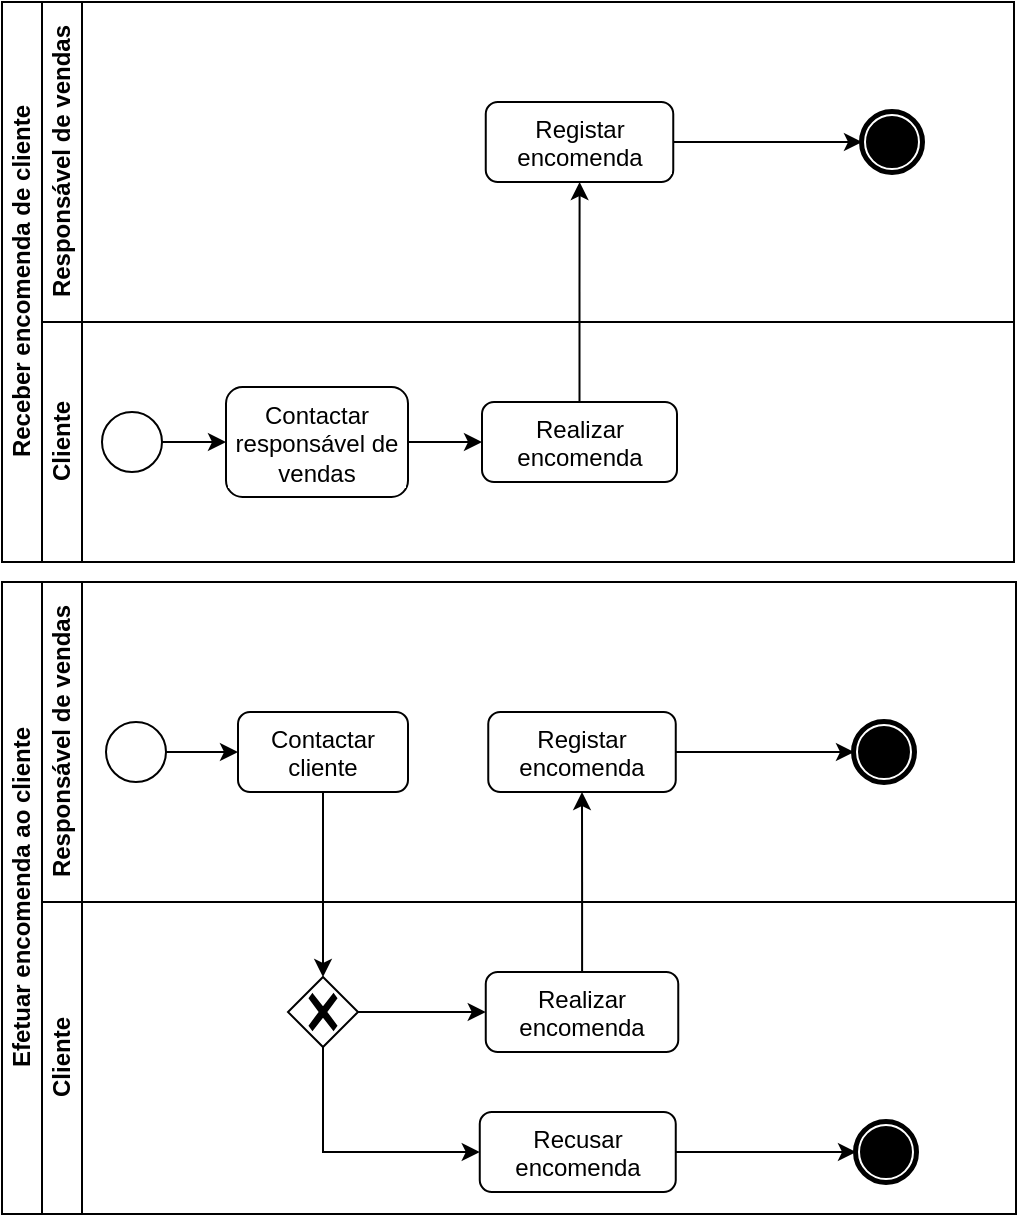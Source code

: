 <mxfile version="20.6.1" type="device" pages="4"><diagram id="prtHgNgQTEPvFCAcTncT" name="Encomenda"><mxGraphModel dx="899" dy="785" grid="0" gridSize="10" guides="1" tooltips="1" connect="1" arrows="1" fold="1" page="1" pageScale="1" pageWidth="827" pageHeight="1169" math="0" shadow="0"><root><mxCell id="0"/><mxCell id="1" parent="0"/><mxCell id="yx0AyMWjw7R9wKu44kIX-41" value="Receber encomenda de cliente" style="swimlane;html=1;childLayout=stackLayout;resizeParent=1;resizeParentMax=0;horizontal=0;startSize=20;horizontalStack=0;" vertex="1" parent="1"><mxGeometry x="130" y="20" width="506" height="280" as="geometry"/></mxCell><mxCell id="yx0AyMWjw7R9wKu44kIX-42" value="" style="edgeStyle=orthogonalEdgeStyle;rounded=0;orthogonalLoop=1;jettySize=auto;html=1;dashed=1;endArrow=none;endFill=0;" edge="1" parent="yx0AyMWjw7R9wKu44kIX-41"><mxGeometry relative="1" as="geometry"><mxPoint x="180" y="90" as="sourcePoint"/><mxPoint x="180" y="90" as="targetPoint"/></mxGeometry></mxCell><mxCell id="yx0AyMWjw7R9wKu44kIX-43" style="edgeStyle=orthogonalEdgeStyle;rounded=0;orthogonalLoop=1;jettySize=auto;html=1;endArrow=classic;endFill=1;" edge="1" parent="yx0AyMWjw7R9wKu44kIX-41"><mxGeometry relative="1" as="geometry"><mxPoint x="300" y="140" as="targetPoint"/></mxGeometry></mxCell><mxCell id="yx0AyMWjw7R9wKu44kIX-44" style="edgeStyle=orthogonalEdgeStyle;rounded=0;orthogonalLoop=1;jettySize=auto;html=1;endArrow=classic;endFill=1;" edge="1" parent="yx0AyMWjw7R9wKu44kIX-41"><mxGeometry relative="1" as="geometry"><Array as="points"><mxPoint x="180" y="220"/><mxPoint x="400" y="220"/></Array><mxPoint x="180" y="90" as="sourcePoint"/></mxGeometry></mxCell><mxCell id="yx0AyMWjw7R9wKu44kIX-45" value="Responsável de vendas" style="swimlane;html=1;startSize=20;horizontal=0;" vertex="1" parent="yx0AyMWjw7R9wKu44kIX-41"><mxGeometry x="20" width="486" height="160" as="geometry"/></mxCell><mxCell id="yx0AyMWjw7R9wKu44kIX-46" value="" style="edgeStyle=orthogonalEdgeStyle;rounded=0;orthogonalLoop=1;jettySize=auto;html=1;endArrow=classic;endFill=1;" edge="1" parent="yx0AyMWjw7R9wKu44kIX-45"><mxGeometry relative="1" as="geometry"><mxPoint x="200" y="60" as="sourcePoint"/></mxGeometry></mxCell><mxCell id="yx0AyMWjw7R9wKu44kIX-47" style="edgeStyle=orthogonalEdgeStyle;rounded=0;orthogonalLoop=1;jettySize=auto;html=1;" edge="1" parent="yx0AyMWjw7R9wKu44kIX-45" source="yx0AyMWjw7R9wKu44kIX-48" target="yx0AyMWjw7R9wKu44kIX-49"><mxGeometry relative="1" as="geometry"/></mxCell><mxCell id="yx0AyMWjw7R9wKu44kIX-48" value="Registar encomenda" style="rounded=1;whiteSpace=wrap;html=1;verticalAlign=top;labelBackgroundColor=#ffffff;" vertex="1" parent="yx0AyMWjw7R9wKu44kIX-45"><mxGeometry x="221.88" y="50" width="93.75" height="40" as="geometry"/></mxCell><mxCell id="yx0AyMWjw7R9wKu44kIX-49" value="" style="points=[[0.145,0.145,0],[0.5,0,0],[0.855,0.145,0],[1,0.5,0],[0.855,0.855,0],[0.5,1,0],[0.145,0.855,0],[0,0.5,0]];shape=mxgraph.bpmn.event;html=1;verticalLabelPosition=bottom;labelBackgroundColor=#ffffff;verticalAlign=top;align=center;perimeter=ellipsePerimeter;outlineConnect=0;aspect=fixed;outline=end;symbol=terminate;" vertex="1" parent="yx0AyMWjw7R9wKu44kIX-45"><mxGeometry x="410" y="55" width="30" height="30" as="geometry"/></mxCell><mxCell id="yx0AyMWjw7R9wKu44kIX-50" value="Cliente" style="swimlane;html=1;startSize=20;horizontal=0;" vertex="1" parent="yx0AyMWjw7R9wKu44kIX-41"><mxGeometry x="20" y="160" width="486" height="120" as="geometry"><mxRectangle x="20" y="160" width="550" height="26" as="alternateBounds"/></mxGeometry></mxCell><mxCell id="yx0AyMWjw7R9wKu44kIX-51" value="" style="edgeStyle=orthogonalEdgeStyle;rounded=0;orthogonalLoop=1;jettySize=auto;html=1;endArrow=classic;endFill=1;" edge="1" parent="yx0AyMWjw7R9wKu44kIX-50"><mxGeometry relative="1" as="geometry"><mxPoint x="320" y="50" as="sourcePoint"/></mxGeometry></mxCell><mxCell id="yx0AyMWjw7R9wKu44kIX-52" value="" style="edgeStyle=orthogonalEdgeStyle;rounded=0;orthogonalLoop=1;jettySize=auto;html=1;" edge="1" parent="yx0AyMWjw7R9wKu44kIX-50" source="yx0AyMWjw7R9wKu44kIX-53" target="yx0AyMWjw7R9wKu44kIX-54"><mxGeometry relative="1" as="geometry"/></mxCell><mxCell id="yx0AyMWjw7R9wKu44kIX-53" value="" style="points=[[0.145,0.145,0],[0.5,0,0],[0.855,0.145,0],[1,0.5,0],[0.855,0.855,0],[0.5,1,0],[0.145,0.855,0],[0,0.5,0]];shape=mxgraph.bpmn.event;html=1;verticalLabelPosition=bottom;labelBackgroundColor=#ffffff;verticalAlign=top;align=center;perimeter=ellipsePerimeter;outlineConnect=0;aspect=fixed;outline=standard;symbol=general;" vertex="1" parent="yx0AyMWjw7R9wKu44kIX-50"><mxGeometry x="30" y="45" width="30" height="30" as="geometry"/></mxCell><mxCell id="yx0AyMWjw7R9wKu44kIX-54" value="Contactar responsável de vendas" style="rounded=1;whiteSpace=wrap;html=1;verticalAlign=top;labelBackgroundColor=#ffffff;" vertex="1" parent="yx0AyMWjw7R9wKu44kIX-50"><mxGeometry x="92" y="32.5" width="91" height="55" as="geometry"/></mxCell><mxCell id="yx0AyMWjw7R9wKu44kIX-55" value="Realizar&lt;br&gt;encomenda" style="whiteSpace=wrap;html=1;verticalAlign=top;rounded=1;labelBackgroundColor=#ffffff;" vertex="1" parent="yx0AyMWjw7R9wKu44kIX-50"><mxGeometry x="220" y="40" width="97.5" height="40" as="geometry"/></mxCell><mxCell id="yx0AyMWjw7R9wKu44kIX-56" value="" style="edgeStyle=orthogonalEdgeStyle;rounded=0;orthogonalLoop=1;jettySize=auto;html=1;" edge="1" parent="yx0AyMWjw7R9wKu44kIX-50" source="yx0AyMWjw7R9wKu44kIX-54" target="yx0AyMWjw7R9wKu44kIX-55"><mxGeometry relative="1" as="geometry"/></mxCell><mxCell id="yx0AyMWjw7R9wKu44kIX-57" style="edgeStyle=orthogonalEdgeStyle;rounded=0;orthogonalLoop=1;jettySize=auto;html=1;" edge="1" parent="yx0AyMWjw7R9wKu44kIX-41" source="yx0AyMWjw7R9wKu44kIX-55" target="yx0AyMWjw7R9wKu44kIX-48"><mxGeometry relative="1" as="geometry"/></mxCell><mxCell id="yx0AyMWjw7R9wKu44kIX-58" value="Efetuar encomenda ao cliente" style="swimlane;html=1;childLayout=stackLayout;resizeParent=1;resizeParentMax=0;horizontal=0;startSize=20;horizontalStack=0;" vertex="1" parent="1"><mxGeometry x="130" y="310" width="507" height="316" as="geometry"/></mxCell><mxCell id="yx0AyMWjw7R9wKu44kIX-59" value="" style="edgeStyle=orthogonalEdgeStyle;rounded=0;orthogonalLoop=1;jettySize=auto;html=1;dashed=1;endArrow=none;endFill=0;" edge="1" parent="yx0AyMWjw7R9wKu44kIX-58"><mxGeometry relative="1" as="geometry"><mxPoint x="180" y="90" as="sourcePoint"/><mxPoint x="180" y="90" as="targetPoint"/></mxGeometry></mxCell><mxCell id="yx0AyMWjw7R9wKu44kIX-60" style="edgeStyle=orthogonalEdgeStyle;rounded=0;orthogonalLoop=1;jettySize=auto;html=1;endArrow=classic;endFill=1;" edge="1" parent="yx0AyMWjw7R9wKu44kIX-58"><mxGeometry relative="1" as="geometry"><mxPoint x="300" y="140" as="targetPoint"/></mxGeometry></mxCell><mxCell id="yx0AyMWjw7R9wKu44kIX-61" style="edgeStyle=orthogonalEdgeStyle;rounded=0;orthogonalLoop=1;jettySize=auto;html=1;endArrow=classic;endFill=1;" edge="1" parent="yx0AyMWjw7R9wKu44kIX-58"><mxGeometry relative="1" as="geometry"><Array as="points"><mxPoint x="180" y="220"/><mxPoint x="400" y="220"/></Array><mxPoint x="180" y="90" as="sourcePoint"/></mxGeometry></mxCell><mxCell id="yx0AyMWjw7R9wKu44kIX-62" value="Responsável de vendas" style="swimlane;html=1;startSize=20;horizontal=0;" vertex="1" parent="yx0AyMWjw7R9wKu44kIX-58"><mxGeometry x="20" width="487" height="160" as="geometry"/></mxCell><mxCell id="yx0AyMWjw7R9wKu44kIX-63" value="" style="edgeStyle=orthogonalEdgeStyle;rounded=0;orthogonalLoop=1;jettySize=auto;html=1;endArrow=classic;endFill=1;" edge="1" parent="yx0AyMWjw7R9wKu44kIX-62"><mxGeometry relative="1" as="geometry"><mxPoint x="200" y="60" as="sourcePoint"/></mxGeometry></mxCell><mxCell id="yx0AyMWjw7R9wKu44kIX-64" style="edgeStyle=orthogonalEdgeStyle;rounded=0;orthogonalLoop=1;jettySize=auto;html=1;" edge="1" parent="yx0AyMWjw7R9wKu44kIX-62" source="yx0AyMWjw7R9wKu44kIX-65" target="yx0AyMWjw7R9wKu44kIX-66"><mxGeometry relative="1" as="geometry"/></mxCell><mxCell id="yx0AyMWjw7R9wKu44kIX-65" value="Registar encomenda" style="rounded=1;whiteSpace=wrap;html=1;verticalAlign=top;labelBackgroundColor=#ffffff;" vertex="1" parent="yx0AyMWjw7R9wKu44kIX-62"><mxGeometry x="223.13" y="65" width="93.75" height="40" as="geometry"/></mxCell><mxCell id="yx0AyMWjw7R9wKu44kIX-66" value="" style="points=[[0.145,0.145,0],[0.5,0,0],[0.855,0.145,0],[1,0.5,0],[0.855,0.855,0],[0.5,1,0],[0.145,0.855,0],[0,0.5,0]];shape=mxgraph.bpmn.event;html=1;verticalLabelPosition=bottom;labelBackgroundColor=#ffffff;verticalAlign=top;align=center;perimeter=ellipsePerimeter;outlineConnect=0;aspect=fixed;outline=end;symbol=terminate;" vertex="1" parent="yx0AyMWjw7R9wKu44kIX-62"><mxGeometry x="406" y="70" width="30" height="30" as="geometry"/></mxCell><mxCell id="yx0AyMWjw7R9wKu44kIX-67" value="" style="points=[[0.145,0.145,0],[0.5,0,0],[0.855,0.145,0],[1,0.5,0],[0.855,0.855,0],[0.5,1,0],[0.145,0.855,0],[0,0.5,0]];shape=mxgraph.bpmn.event;html=1;verticalLabelPosition=bottom;labelBackgroundColor=#ffffff;verticalAlign=top;align=center;perimeter=ellipsePerimeter;outlineConnect=0;aspect=fixed;outline=standard;symbol=general;" vertex="1" parent="yx0AyMWjw7R9wKu44kIX-62"><mxGeometry x="32" y="70" width="30" height="30" as="geometry"/></mxCell><mxCell id="yx0AyMWjw7R9wKu44kIX-68" value="Contactar cliente" style="rounded=1;whiteSpace=wrap;html=1;verticalAlign=top;labelBackgroundColor=#ffffff;" vertex="1" parent="yx0AyMWjw7R9wKu44kIX-62"><mxGeometry x="98" y="65" width="85" height="40" as="geometry"/></mxCell><mxCell id="yx0AyMWjw7R9wKu44kIX-69" value="" style="edgeStyle=orthogonalEdgeStyle;rounded=0;orthogonalLoop=1;jettySize=auto;html=1;" edge="1" parent="yx0AyMWjw7R9wKu44kIX-62" source="yx0AyMWjw7R9wKu44kIX-67" target="yx0AyMWjw7R9wKu44kIX-68"><mxGeometry relative="1" as="geometry"/></mxCell><mxCell id="yx0AyMWjw7R9wKu44kIX-70" style="edgeStyle=orthogonalEdgeStyle;rounded=0;orthogonalLoop=1;jettySize=auto;html=1;" edge="1" parent="yx0AyMWjw7R9wKu44kIX-58" source="yx0AyMWjw7R9wKu44kIX-74" target="yx0AyMWjw7R9wKu44kIX-65"><mxGeometry relative="1" as="geometry"/></mxCell><mxCell id="yx0AyMWjw7R9wKu44kIX-71" style="edgeStyle=none;html=1;" edge="1" parent="yx0AyMWjw7R9wKu44kIX-58" source="yx0AyMWjw7R9wKu44kIX-68" target="yx0AyMWjw7R9wKu44kIX-77"><mxGeometry relative="1" as="geometry"/></mxCell><mxCell id="yx0AyMWjw7R9wKu44kIX-72" value="Cliente" style="swimlane;html=1;startSize=20;horizontal=0;" vertex="1" parent="yx0AyMWjw7R9wKu44kIX-58"><mxGeometry x="20" y="160" width="487" height="156" as="geometry"/></mxCell><mxCell id="yx0AyMWjw7R9wKu44kIX-73" value="" style="edgeStyle=orthogonalEdgeStyle;rounded=0;orthogonalLoop=1;jettySize=auto;html=1;endArrow=classic;endFill=1;" edge="1" parent="yx0AyMWjw7R9wKu44kIX-72"><mxGeometry relative="1" as="geometry"><mxPoint x="320" y="50" as="sourcePoint"/></mxGeometry></mxCell><mxCell id="yx0AyMWjw7R9wKu44kIX-74" value="Realizar&lt;br&gt;encomenda" style="whiteSpace=wrap;html=1;verticalAlign=top;rounded=1;labelBackgroundColor=#ffffff;" vertex="1" parent="yx0AyMWjw7R9wKu44kIX-72"><mxGeometry x="221.88" y="35" width="96.25" height="40" as="geometry"/></mxCell><mxCell id="yx0AyMWjw7R9wKu44kIX-76" style="edgeStyle=none;html=1;entryX=0;entryY=0.5;entryDx=0;entryDy=0;" edge="1" parent="yx0AyMWjw7R9wKu44kIX-72" source="yx0AyMWjw7R9wKu44kIX-77" target="yx0AyMWjw7R9wKu44kIX-74"><mxGeometry relative="1" as="geometry"/></mxCell><mxCell id="9KT2LvJoQJHyQnMYG8sa-1" style="edgeStyle=orthogonalEdgeStyle;rounded=0;orthogonalLoop=1;jettySize=auto;html=1;" edge="1" parent="yx0AyMWjw7R9wKu44kIX-72" source="yx0AyMWjw7R9wKu44kIX-77" target="yx0AyMWjw7R9wKu44kIX-79"><mxGeometry relative="1" as="geometry"><Array as="points"><mxPoint x="141" y="125"/></Array></mxGeometry></mxCell><mxCell id="yx0AyMWjw7R9wKu44kIX-77" value="" style="points=[[0.25,0.25,0],[0.5,0,0],[0.75,0.25,0],[1,0.5,0],[0.75,0.75,0],[0.5,1,0],[0.25,0.75,0],[0,0.5,0]];shape=mxgraph.bpmn.gateway2;html=1;verticalLabelPosition=bottom;labelBackgroundColor=#ffffff;verticalAlign=top;align=center;perimeter=rhombusPerimeter;outlineConnect=0;outline=none;symbol=none;gwType=exclusive;" vertex="1" parent="yx0AyMWjw7R9wKu44kIX-72"><mxGeometry x="123" y="37.5" width="35" height="35" as="geometry"/></mxCell><mxCell id="yx0AyMWjw7R9wKu44kIX-78" style="edgeStyle=none;html=1;entryX=0;entryY=0.5;entryDx=0;entryDy=0;entryPerimeter=0;" edge="1" parent="yx0AyMWjw7R9wKu44kIX-72" source="yx0AyMWjw7R9wKu44kIX-79" target="yx0AyMWjw7R9wKu44kIX-80"><mxGeometry relative="1" as="geometry"/></mxCell><mxCell id="yx0AyMWjw7R9wKu44kIX-79" value="Recusar encomenda" style="whiteSpace=wrap;html=1;verticalAlign=top;rounded=1;labelBackgroundColor=#ffffff;" vertex="1" parent="yx0AyMWjw7R9wKu44kIX-72"><mxGeometry x="218.88" y="105" width="98" height="40" as="geometry"/></mxCell><mxCell id="yx0AyMWjw7R9wKu44kIX-80" value="" style="points=[[0.145,0.145,0],[0.5,0,0],[0.855,0.145,0],[1,0.5,0],[0.855,0.855,0],[0.5,1,0],[0.145,0.855,0],[0,0.5,0]];shape=mxgraph.bpmn.event;html=1;verticalLabelPosition=bottom;labelBackgroundColor=#ffffff;verticalAlign=top;align=center;perimeter=ellipsePerimeter;outlineConnect=0;aspect=fixed;outline=end;symbol=terminate;" vertex="1" parent="yx0AyMWjw7R9wKu44kIX-72"><mxGeometry x="407" y="110" width="30" height="30" as="geometry"/></mxCell></root></mxGraphModel></diagram><diagram id="d-BW52zrwk_CyAHtJiAU" name="Pagamento"><mxGraphModel dx="989" dy="863" grid="0" gridSize="10" guides="1" tooltips="1" connect="1" arrows="1" fold="1" page="1" pageScale="1" pageWidth="827" pageHeight="1169" math="0" shadow="0"><root><mxCell id="0"/><mxCell id="1" parent="0"/><mxCell id="eBTcU41sorXh6YtexqLI-1" value="Pagamento da encomenda" style="swimlane;html=1;childLayout=stackLayout;resizeParent=1;resizeParentMax=0;horizontal=0;startSize=20;horizontalStack=0;" parent="1" vertex="1"><mxGeometry x="100" y="60" width="570" height="280" as="geometry"/></mxCell><mxCell id="eBTcU41sorXh6YtexqLI-2" value="" style="edgeStyle=orthogonalEdgeStyle;rounded=0;orthogonalLoop=1;jettySize=auto;html=1;dashed=1;endArrow=none;endFill=0;" parent="eBTcU41sorXh6YtexqLI-1" edge="1"><mxGeometry relative="1" as="geometry"><mxPoint x="180" y="90" as="sourcePoint"/><mxPoint x="180" y="90" as="targetPoint"/></mxGeometry></mxCell><mxCell id="eBTcU41sorXh6YtexqLI-3" style="edgeStyle=orthogonalEdgeStyle;rounded=0;orthogonalLoop=1;jettySize=auto;html=1;endArrow=classic;endFill=1;" parent="eBTcU41sorXh6YtexqLI-1" edge="1"><mxGeometry relative="1" as="geometry"><mxPoint x="300" y="140" as="targetPoint"/></mxGeometry></mxCell><mxCell id="eBTcU41sorXh6YtexqLI-4" style="edgeStyle=orthogonalEdgeStyle;rounded=0;orthogonalLoop=1;jettySize=auto;html=1;endArrow=classic;endFill=1;" parent="eBTcU41sorXh6YtexqLI-1" edge="1"><mxGeometry relative="1" as="geometry"><Array as="points"><mxPoint x="180" y="220"/><mxPoint x="400" y="220"/></Array><mxPoint x="180" y="90" as="sourcePoint"/></mxGeometry></mxCell><mxCell id="eBTcU41sorXh6YtexqLI-5" value="Responsável de vendas" style="swimlane;html=1;startSize=20;horizontal=0;" parent="eBTcU41sorXh6YtexqLI-1" vertex="1"><mxGeometry x="20" width="550" height="160" as="geometry"/></mxCell><mxCell id="eBTcU41sorXh6YtexqLI-6" value="" style="edgeStyle=orthogonalEdgeStyle;rounded=0;orthogonalLoop=1;jettySize=auto;html=1;endArrow=classic;endFill=1;" parent="eBTcU41sorXh6YtexqLI-5" edge="1"><mxGeometry relative="1" as="geometry"><mxPoint x="200" y="60" as="sourcePoint"/></mxGeometry></mxCell><mxCell id="eBTcU41sorXh6YtexqLI-8" value="Regista pagamento" style="rounded=1;whiteSpace=wrap;html=1;verticalAlign=top;labelBackgroundColor=#ffffff;" parent="eBTcU41sorXh6YtexqLI-5" vertex="1"><mxGeometry x="221.88" y="50" width="93.75" height="40" as="geometry"/></mxCell><mxCell id="eBTcU41sorXh6YtexqLI-9" value="" style="points=[[0.145,0.145,0],[0.5,0,0],[0.855,0.145,0],[1,0.5,0],[0.855,0.855,0],[0.5,1,0],[0.145,0.855,0],[0,0.5,0]];shape=mxgraph.bpmn.event;html=1;verticalLabelPosition=bottom;labelBackgroundColor=#ffffff;verticalAlign=top;align=center;perimeter=ellipsePerimeter;outlineConnect=0;aspect=fixed;outline=end;symbol=terminate;" parent="eBTcU41sorXh6YtexqLI-5" vertex="1"><mxGeometry x="480" y="55" width="30" height="30" as="geometry"/></mxCell><mxCell id="OiMQ0ruZ9SNspKsu7AdL-2" style="edgeStyle=orthogonalEdgeStyle;rounded=0;orthogonalLoop=1;jettySize=auto;html=1;" parent="eBTcU41sorXh6YtexqLI-5" source="eBTcU41sorXh6YtexqLI-8" target="eBTcU41sorXh6YtexqLI-9" edge="1"><mxGeometry relative="1" as="geometry"><mxPoint x="400" y="160" as="targetPoint"/></mxGeometry></mxCell><mxCell id="eBTcU41sorXh6YtexqLI-10" value="Cliente" style="swimlane;html=1;startSize=20;horizontal=0;" parent="eBTcU41sorXh6YtexqLI-1" vertex="1"><mxGeometry x="20" y="160" width="550" height="120" as="geometry"/></mxCell><mxCell id="eBTcU41sorXh6YtexqLI-11" value="" style="edgeStyle=orthogonalEdgeStyle;rounded=0;orthogonalLoop=1;jettySize=auto;html=1;endArrow=classic;endFill=1;" parent="eBTcU41sorXh6YtexqLI-10" edge="1"><mxGeometry relative="1" as="geometry"><mxPoint x="320" y="50" as="sourcePoint"/></mxGeometry></mxCell><mxCell id="eBTcU41sorXh6YtexqLI-12" value="" style="edgeStyle=orthogonalEdgeStyle;rounded=0;orthogonalLoop=1;jettySize=auto;html=1;" parent="eBTcU41sorXh6YtexqLI-10" source="eBTcU41sorXh6YtexqLI-13" target="eBTcU41sorXh6YtexqLI-14" edge="1"><mxGeometry relative="1" as="geometry"/></mxCell><mxCell id="eBTcU41sorXh6YtexqLI-13" value="" style="points=[[0.145,0.145,0],[0.5,0,0],[0.855,0.145,0],[1,0.5,0],[0.855,0.855,0],[0.5,1,0],[0.145,0.855,0],[0,0.5,0]];shape=mxgraph.bpmn.event;html=1;verticalLabelPosition=bottom;labelBackgroundColor=#ffffff;verticalAlign=top;align=center;perimeter=ellipsePerimeter;outlineConnect=0;aspect=fixed;outline=standard;symbol=general;" parent="eBTcU41sorXh6YtexqLI-10" vertex="1"><mxGeometry x="30" y="45" width="30" height="30" as="geometry"/></mxCell><mxCell id="eBTcU41sorXh6YtexqLI-14" value="Realiza pagamento" style="rounded=1;whiteSpace=wrap;html=1;verticalAlign=top;labelBackgroundColor=#ffffff;" parent="eBTcU41sorXh6YtexqLI-10" vertex="1"><mxGeometry x="95" y="40" width="85" height="40" as="geometry"/></mxCell><mxCell id="OiMQ0ruZ9SNspKsu7AdL-1" style="edgeStyle=orthogonalEdgeStyle;rounded=0;orthogonalLoop=1;jettySize=auto;html=1;" parent="eBTcU41sorXh6YtexqLI-1" source="eBTcU41sorXh6YtexqLI-14" target="eBTcU41sorXh6YtexqLI-8" edge="1"><mxGeometry relative="1" as="geometry"/></mxCell></root></mxGraphModel></diagram><diagram id="e7WQ49J3M4YgBB8D_VB8" name="Envio"><mxGraphModel dx="989" dy="863" grid="0" gridSize="10" guides="1" tooltips="1" connect="1" arrows="1" fold="1" page="1" pageScale="1" pageWidth="827" pageHeight="1169" math="0" shadow="0"><root><mxCell id="0"/><mxCell id="1" parent="0"/><mxCell id="b9BTjIUpl70QoIJLo-GE-1" value="Envio da encomenda" style="swimlane;html=1;childLayout=stackLayout;resizeParent=1;resizeParentMax=0;horizontal=0;startSize=20;horizontalStack=0;" parent="1" vertex="1"><mxGeometry x="36" y="33" width="777" height="417" as="geometry"/></mxCell><mxCell id="b9BTjIUpl70QoIJLo-GE-3" style="edgeStyle=orthogonalEdgeStyle;rounded=0;orthogonalLoop=1;jettySize=auto;html=1;endArrow=classic;endFill=1;" parent="b9BTjIUpl70QoIJLo-GE-1" edge="1"><mxGeometry relative="1" as="geometry"><mxPoint x="300" y="140" as="targetPoint"/></mxGeometry></mxCell><mxCell id="b9BTjIUpl70QoIJLo-GE-4" style="edgeStyle=orthogonalEdgeStyle;rounded=0;orthogonalLoop=1;jettySize=auto;html=1;endArrow=classic;endFill=1;" parent="b9BTjIUpl70QoIJLo-GE-1" edge="1"><mxGeometry relative="1" as="geometry"><Array as="points"><mxPoint x="180" y="220"/><mxPoint x="400" y="220"/></Array><mxPoint x="180" y="90" as="sourcePoint"/></mxGeometry></mxCell><mxCell id="b9BTjIUpl70QoIJLo-GE-2" value="" style="edgeStyle=orthogonalEdgeStyle;rounded=0;orthogonalLoop=1;jettySize=auto;html=1;dashed=1;endArrow=none;endFill=0;" parent="b9BTjIUpl70QoIJLo-GE-1" edge="1"><mxGeometry relative="1" as="geometry"><mxPoint x="222" y="88.25" as="sourcePoint"/><mxPoint x="222" y="88.25" as="targetPoint"/></mxGeometry></mxCell><mxCell id="b9BTjIUpl70QoIJLo-GE-5" value="Responsável de vendas" style="swimlane;html=1;startSize=20;horizontal=0;" parent="b9BTjIUpl70QoIJLo-GE-1" vertex="1"><mxGeometry x="20" width="757" height="188" as="geometry"/></mxCell><mxCell id="b9BTjIUpl70QoIJLo-GE-6" value="" style="edgeStyle=orthogonalEdgeStyle;rounded=0;orthogonalLoop=1;jettySize=auto;html=1;endArrow=classic;endFill=1;" parent="b9BTjIUpl70QoIJLo-GE-5" edge="1"><mxGeometry relative="1" as="geometry"><mxPoint x="200" y="60" as="sourcePoint"/></mxGeometry></mxCell><mxCell id="tFDobu5jFCyrruLnfDsz-2" style="edgeStyle=orthogonalEdgeStyle;rounded=0;orthogonalLoop=1;jettySize=auto;html=1;" parent="b9BTjIUpl70QoIJLo-GE-5" source="b9BTjIUpl70QoIJLo-GE-13" target="tFDobu5jFCyrruLnfDsz-1" edge="1"><mxGeometry relative="1" as="geometry"/></mxCell><mxCell id="b9BTjIUpl70QoIJLo-GE-13" value="" style="points=[[0.145,0.145,0],[0.5,0,0],[0.855,0.145,0],[1,0.5,0],[0.855,0.855,0],[0.5,1,0],[0.145,0.855,0],[0,0.5,0]];shape=mxgraph.bpmn.event;html=1;verticalLabelPosition=bottom;labelBackgroundColor=#ffffff;verticalAlign=top;align=center;perimeter=ellipsePerimeter;outlineConnect=0;aspect=fixed;outline=standard;symbol=general;" parent="b9BTjIUpl70QoIJLo-GE-5" vertex="1"><mxGeometry x="30" y="45" width="30" height="30" as="geometry"/></mxCell><mxCell id="b9BTjIUpl70QoIJLo-GE-14" value="Empacotar encomenda" style="rounded=1;whiteSpace=wrap;html=1;verticalAlign=top;labelBackgroundColor=#ffffff;" parent="b9BTjIUpl70QoIJLo-GE-5" vertex="1"><mxGeometry x="438" y="40" width="85" height="40" as="geometry"/></mxCell><mxCell id="b9BTjIUpl70QoIJLo-GE-29" value="" style="edgeStyle=orthogonalEdgeStyle;rounded=0;orthogonalLoop=1;jettySize=auto;html=1;" parent="b9BTjIUpl70QoIJLo-GE-5" source="b9BTjIUpl70QoIJLo-GE-27" target="b9BTjIUpl70QoIJLo-GE-30" edge="1"><mxGeometry relative="1" as="geometry"><mxPoint x="614" y="67" as="targetPoint"/></mxGeometry></mxCell><mxCell id="b9BTjIUpl70QoIJLo-GE-27" value="Entregar&amp;nbsp;à transportadora" style="rounded=1;whiteSpace=wrap;html=1;verticalAlign=top;labelBackgroundColor=#ffffff;" parent="b9BTjIUpl70QoIJLo-GE-5" vertex="1"><mxGeometry x="588" y="40" width="85" height="40" as="geometry"/></mxCell><mxCell id="b9BTjIUpl70QoIJLo-GE-26" value="" style="edgeStyle=orthogonalEdgeStyle;rounded=0;orthogonalLoop=1;jettySize=auto;html=1;" parent="b9BTjIUpl70QoIJLo-GE-5" source="b9BTjIUpl70QoIJLo-GE-14" target="b9BTjIUpl70QoIJLo-GE-27" edge="1"><mxGeometry relative="1" as="geometry"><mxPoint x="398.5" y="65.75" as="targetPoint"/></mxGeometry></mxCell><mxCell id="b9BTjIUpl70QoIJLo-GE-30" value="Alterar estado da encomenda (SHIPPED)" style="rounded=1;whiteSpace=wrap;html=1;verticalAlign=top;labelBackgroundColor=#ffffff;" parent="b9BTjIUpl70QoIJLo-GE-5" vertex="1"><mxGeometry x="575.5" y="115" width="110" height="60" as="geometry"/></mxCell><mxCell id="q51dZO_W3QpwPdn9Uzgo-1" style="edgeStyle=orthogonalEdgeStyle;rounded=0;orthogonalLoop=1;jettySize=auto;html=1;" parent="b9BTjIUpl70QoIJLo-GE-5" source="tFDobu5jFCyrruLnfDsz-1" target="q51dZO_W3QpwPdn9Uzgo-2" edge="1"><mxGeometry relative="1" as="geometry"><mxPoint x="276" y="60" as="targetPoint"/></mxGeometry></mxCell><mxCell id="tFDobu5jFCyrruLnfDsz-1" value="Verificar existência de stock no armazém mais próximo" style="rounded=1;whiteSpace=wrap;html=1;verticalAlign=top;labelBackgroundColor=#ffffff;" parent="b9BTjIUpl70QoIJLo-GE-5" vertex="1"><mxGeometry x="95" y="31.75" width="137" height="56.5" as="geometry"/></mxCell><mxCell id="q51dZO_W3QpwPdn9Uzgo-4" value="Stock disponível" style="edgeStyle=orthogonalEdgeStyle;rounded=0;orthogonalLoop=1;jettySize=auto;html=1;" parent="b9BTjIUpl70QoIJLo-GE-5" source="q51dZO_W3QpwPdn9Uzgo-2" target="b9BTjIUpl70QoIJLo-GE-14" edge="1"><mxGeometry relative="1" as="geometry"/></mxCell><mxCell id="q51dZO_W3QpwPdn9Uzgo-7" value="Falta de stock" style="edgeStyle=orthogonalEdgeStyle;rounded=0;orthogonalLoop=1;jettySize=auto;html=1;" parent="b9BTjIUpl70QoIJLo-GE-5" source="q51dZO_W3QpwPdn9Uzgo-2" target="q51dZO_W3QpwPdn9Uzgo-6" edge="1"><mxGeometry relative="1" as="geometry"/></mxCell><mxCell id="q51dZO_W3QpwPdn9Uzgo-2" value="" style="points=[[0.25,0.25,0],[0.5,0,0],[0.75,0.25,0],[1,0.5,0],[0.75,0.75,0],[0.5,1,0],[0.25,0.75,0],[0,0.5,0]];shape=mxgraph.bpmn.gateway2;html=1;verticalLabelPosition=bottom;labelBackgroundColor=#ffffff;verticalAlign=top;align=center;perimeter=rhombusPerimeter;outlineConnect=0;outline=none;symbol=none;gwType=exclusive;" parent="b9BTjIUpl70QoIJLo-GE-5" vertex="1"><mxGeometry x="265" y="42.5" width="35" height="35" as="geometry"/></mxCell><mxCell id="q51dZO_W3QpwPdn9Uzgo-6" value="Solicitar produtos a outros armazéns" style="rounded=1;whiteSpace=wrap;html=1;verticalAlign=top;labelBackgroundColor=#ffffff;" parent="b9BTjIUpl70QoIJLo-GE-5" vertex="1"><mxGeometry x="206" y="124" width="153" height="42" as="geometry"/></mxCell><mxCell id="b9BTjIUpl70QoIJLo-GE-31" style="edgeStyle=orthogonalEdgeStyle;rounded=0;orthogonalLoop=1;jettySize=auto;html=1;" parent="b9BTjIUpl70QoIJLo-GE-1" source="b9BTjIUpl70QoIJLo-GE-30" target="b9BTjIUpl70QoIJLo-GE-32" edge="1"><mxGeometry relative="1" as="geometry"><mxPoint x="435" y="180" as="targetPoint"/><Array as="points"><mxPoint x="651" y="249"/><mxPoint x="651" y="249"/></Array></mxGeometry></mxCell><mxCell id="DbAmNADWj8VeYmNgdrTk-4" value="" style="edgeStyle=orthogonalEdgeStyle;rounded=0;orthogonalLoop=1;jettySize=auto;html=1;" parent="b9BTjIUpl70QoIJLo-GE-1" source="q51dZO_W3QpwPdn9Uzgo-6" target="DbAmNADWj8VeYmNgdrTk-3" edge="1"><mxGeometry relative="1" as="geometry"/></mxCell><mxCell id="b9BTjIUpl70QoIJLo-GE-10" value="Cliente" style="swimlane;html=1;startSize=20;horizontal=0;" parent="b9BTjIUpl70QoIJLo-GE-1" vertex="1"><mxGeometry x="20" y="188" width="757" height="229" as="geometry"/></mxCell><mxCell id="b9BTjIUpl70QoIJLo-GE-11" value="" style="edgeStyle=orthogonalEdgeStyle;rounded=0;orthogonalLoop=1;jettySize=auto;html=1;endArrow=classic;endFill=1;" parent="b9BTjIUpl70QoIJLo-GE-10" edge="1"><mxGeometry relative="1" as="geometry"><mxPoint x="320" y="50" as="sourcePoint"/></mxGeometry></mxCell><mxCell id="b9BTjIUpl70QoIJLo-GE-9" value="" style="points=[[0.145,0.145,0],[0.5,0,0],[0.855,0.145,0],[1,0.5,0],[0.855,0.855,0],[0.5,1,0],[0.145,0.855,0],[0,0.5,0]];shape=mxgraph.bpmn.event;html=1;verticalLabelPosition=bottom;labelBackgroundColor=#ffffff;verticalAlign=top;align=center;perimeter=ellipsePerimeter;outlineConnect=0;aspect=fixed;outline=end;symbol=terminate;" parent="b9BTjIUpl70QoIJLo-GE-10" vertex="1"><mxGeometry x="710" y="93" width="30" height="30" as="geometry"/></mxCell><mxCell id="b9BTjIUpl70QoIJLo-GE-33" style="edgeStyle=orthogonalEdgeStyle;rounded=0;orthogonalLoop=1;jettySize=auto;html=1;" parent="b9BTjIUpl70QoIJLo-GE-10" source="b9BTjIUpl70QoIJLo-GE-32" target="b9BTjIUpl70QoIJLo-GE-9" edge="1"><mxGeometry relative="1" as="geometry"/></mxCell><mxCell id="b9BTjIUpl70QoIJLo-GE-32" value="Notificar cliente do envio" style="rounded=1;whiteSpace=wrap;html=1;verticalAlign=top;labelBackgroundColor=#ffffff;" parent="b9BTjIUpl70QoIJLo-GE-10" vertex="1"><mxGeometry x="568" y="89" width="115" height="42" as="geometry"/></mxCell><mxCell id="DbAmNADWj8VeYmNgdrTk-3" value="Notificar cliente de possível atraso na encomenda" style="rounded=1;whiteSpace=wrap;html=1;verticalAlign=top;labelBackgroundColor=#ffffff;" parent="b9BTjIUpl70QoIJLo-GE-10" vertex="1"><mxGeometry x="206" y="69" width="153" height="42" as="geometry"/></mxCell><mxCell id="DbAmNADWj8VeYmNgdrTk-1" style="edgeStyle=orthogonalEdgeStyle;rounded=0;orthogonalLoop=1;jettySize=auto;html=1;" parent="b9BTjIUpl70QoIJLo-GE-1" source="DbAmNADWj8VeYmNgdrTk-3" target="b9BTjIUpl70QoIJLo-GE-14" edge="1"><mxGeometry relative="1" as="geometry"/></mxCell></root></mxGraphModel></diagram><diagram id="VwDd6vSD2j7k3rvTK7V-" name="Cancelamento"><mxGraphModel dx="989" dy="863" grid="0" gridSize="10" guides="1" tooltips="1" connect="1" arrows="1" fold="1" page="1" pageScale="1" pageWidth="827" pageHeight="1169" math="0" shadow="0"><root><mxCell id="0"/><mxCell id="1" parent="0"/><mxCell id="DItgrk7pjLOJ6BN-6uFI-20" value="Cancelamento da encomenda" style="swimlane;html=1;childLayout=stackLayout;resizeParent=1;resizeParentMax=0;horizontal=0;startSize=20;horizontalStack=0;" parent="1" vertex="1"><mxGeometry x="120" y="50" width="570" height="310" as="geometry"/></mxCell><mxCell id="DItgrk7pjLOJ6BN-6uFI-21" value="" style="edgeStyle=orthogonalEdgeStyle;rounded=0;orthogonalLoop=1;jettySize=auto;html=1;dashed=1;endArrow=none;endFill=0;" parent="DItgrk7pjLOJ6BN-6uFI-20" edge="1"><mxGeometry relative="1" as="geometry"><mxPoint x="180" y="90" as="sourcePoint"/><mxPoint x="180" y="90" as="targetPoint"/></mxGeometry></mxCell><mxCell id="DItgrk7pjLOJ6BN-6uFI-22" style="edgeStyle=orthogonalEdgeStyle;rounded=0;orthogonalLoop=1;jettySize=auto;html=1;endArrow=classic;endFill=1;" parent="DItgrk7pjLOJ6BN-6uFI-20" edge="1"><mxGeometry relative="1" as="geometry"><mxPoint x="300" y="140" as="targetPoint"/></mxGeometry></mxCell><mxCell id="DItgrk7pjLOJ6BN-6uFI-23" style="edgeStyle=orthogonalEdgeStyle;rounded=0;orthogonalLoop=1;jettySize=auto;html=1;endArrow=classic;endFill=1;" parent="DItgrk7pjLOJ6BN-6uFI-20" edge="1"><mxGeometry relative="1" as="geometry"><Array as="points"><mxPoint x="180" y="220"/><mxPoint x="400" y="220"/></Array><mxPoint x="180" y="90" as="sourcePoint"/></mxGeometry></mxCell><mxCell id="DItgrk7pjLOJ6BN-6uFI-24" value="Responsável de vendas" style="swimlane;html=1;startSize=20;horizontal=0;" parent="DItgrk7pjLOJ6BN-6uFI-20" vertex="1"><mxGeometry x="20" width="550" height="160" as="geometry"/></mxCell><mxCell id="DItgrk7pjLOJ6BN-6uFI-25" value="" style="edgeStyle=orthogonalEdgeStyle;rounded=0;orthogonalLoop=1;jettySize=auto;html=1;endArrow=classic;endFill=1;" parent="DItgrk7pjLOJ6BN-6uFI-24" edge="1"><mxGeometry relative="1" as="geometry"><mxPoint x="200" y="60" as="sourcePoint"/></mxGeometry></mxCell><mxCell id="DItgrk7pjLOJ6BN-6uFI-30" value="Regista cancelamento da encomenda" style="rounded=1;whiteSpace=wrap;html=1;verticalAlign=top;labelBackgroundColor=#ffffff;" parent="DItgrk7pjLOJ6BN-6uFI-24" vertex="1"><mxGeometry x="211.25" y="50" width="128.75" height="50" as="geometry"/></mxCell><mxCell id="DItgrk7pjLOJ6BN-6uFI-33" value="Cliente" style="swimlane;html=1;startSize=20;horizontal=0;" parent="DItgrk7pjLOJ6BN-6uFI-20" vertex="1"><mxGeometry x="20" y="160" width="550" height="150" as="geometry"/></mxCell><mxCell id="DItgrk7pjLOJ6BN-6uFI-34" value="" style="edgeStyle=orthogonalEdgeStyle;rounded=0;orthogonalLoop=1;jettySize=auto;html=1;endArrow=classic;endFill=1;" parent="DItgrk7pjLOJ6BN-6uFI-33" edge="1"><mxGeometry relative="1" as="geometry"><mxPoint x="320" y="50" as="sourcePoint"/></mxGeometry></mxCell><mxCell id="DItgrk7pjLOJ6BN-6uFI-35" value="" style="points=[[0.145,0.145,0],[0.5,0,0],[0.855,0.145,0],[1,0.5,0],[0.855,0.855,0],[0.5,1,0],[0.145,0.855,0],[0,0.5,0]];shape=mxgraph.bpmn.event;html=1;verticalLabelPosition=bottom;labelBackgroundColor=#ffffff;verticalAlign=top;align=center;perimeter=ellipsePerimeter;outlineConnect=0;aspect=fixed;outline=end;symbol=terminate;" parent="DItgrk7pjLOJ6BN-6uFI-33" vertex="1"><mxGeometry x="510" y="54.38" width="30" height="30" as="geometry"/></mxCell><mxCell id="DItgrk7pjLOJ6BN-6uFI-26" value="" style="points=[[0.145,0.145,0],[0.5,0,0],[0.855,0.145,0],[1,0.5,0],[0.855,0.855,0],[0.5,1,0],[0.145,0.855,0],[0,0.5,0]];shape=mxgraph.bpmn.event;html=1;verticalLabelPosition=bottom;labelBackgroundColor=#ffffff;verticalAlign=top;align=center;perimeter=ellipsePerimeter;outlineConnect=0;aspect=fixed;outline=standard;symbol=general;" parent="DItgrk7pjLOJ6BN-6uFI-33" vertex="1"><mxGeometry x="30" y="60" width="30" height="30" as="geometry"/></mxCell><mxCell id="DItgrk7pjLOJ6BN-6uFI-27" value="Contacta responsável de vendas" style="rounded=1;whiteSpace=wrap;html=1;verticalAlign=top;labelBackgroundColor=#ffffff;" parent="DItgrk7pjLOJ6BN-6uFI-33" vertex="1"><mxGeometry x="90" y="47.5" width="100" height="55" as="geometry"/></mxCell><mxCell id="DItgrk7pjLOJ6BN-6uFI-28" value="" style="edgeStyle=orthogonalEdgeStyle;rounded=0;orthogonalLoop=1;jettySize=auto;html=1;" parent="DItgrk7pjLOJ6BN-6uFI-33" source="DItgrk7pjLOJ6BN-6uFI-26" target="DItgrk7pjLOJ6BN-6uFI-27" edge="1"><mxGeometry relative="1" as="geometry"/></mxCell><mxCell id="DItgrk7pjLOJ6BN-6uFI-40" value="Solicita cancelamento da encomenda" style="whiteSpace=wrap;html=1;verticalAlign=top;rounded=1;labelBackgroundColor=#ffffff;" parent="DItgrk7pjLOJ6BN-6uFI-33" vertex="1"><mxGeometry x="220" y="46.25" width="110" height="57.5" as="geometry"/></mxCell><mxCell id="DItgrk7pjLOJ6BN-6uFI-41" value="" style="edgeStyle=orthogonalEdgeStyle;rounded=0;orthogonalLoop=1;jettySize=auto;html=1;" parent="DItgrk7pjLOJ6BN-6uFI-33" source="DItgrk7pjLOJ6BN-6uFI-27" target="DItgrk7pjLOJ6BN-6uFI-40" edge="1"><mxGeometry relative="1" as="geometry"/></mxCell><mxCell id="p9i5Q-4YaSIV3wJN7Qa6-1" style="edgeStyle=orthogonalEdgeStyle;rounded=0;orthogonalLoop=1;jettySize=auto;html=1;" parent="DItgrk7pjLOJ6BN-6uFI-33" source="DItgrk7pjLOJ6BN-6uFI-44" target="DItgrk7pjLOJ6BN-6uFI-35" edge="1"><mxGeometry relative="1" as="geometry"/></mxCell><mxCell id="DItgrk7pjLOJ6BN-6uFI-44" value="Notifica cliente do cancelamento" style="whiteSpace=wrap;html=1;verticalAlign=top;rounded=1;labelBackgroundColor=#ffffff;" parent="DItgrk7pjLOJ6BN-6uFI-33" vertex="1"><mxGeometry x="350" y="47.5" width="110" height="43.75" as="geometry"/></mxCell><mxCell id="DItgrk7pjLOJ6BN-6uFI-42" style="edgeStyle=orthogonalEdgeStyle;rounded=0;orthogonalLoop=1;jettySize=auto;html=1;" parent="DItgrk7pjLOJ6BN-6uFI-20" source="DItgrk7pjLOJ6BN-6uFI-40" target="DItgrk7pjLOJ6BN-6uFI-30" edge="1"><mxGeometry relative="1" as="geometry"/></mxCell><mxCell id="DItgrk7pjLOJ6BN-6uFI-43" style="edgeStyle=orthogonalEdgeStyle;rounded=0;orthogonalLoop=1;jettySize=auto;html=1;" parent="DItgrk7pjLOJ6BN-6uFI-20" source="DItgrk7pjLOJ6BN-6uFI-30" target="DItgrk7pjLOJ6BN-6uFI-44" edge="1"><mxGeometry relative="1" as="geometry"><mxPoint x="420" y="230" as="targetPoint"/></mxGeometry></mxCell></root></mxGraphModel></diagram></mxfile>